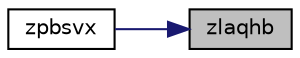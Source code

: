 digraph "zlaqhb"
{
 // LATEX_PDF_SIZE
  edge [fontname="Helvetica",fontsize="10",labelfontname="Helvetica",labelfontsize="10"];
  node [fontname="Helvetica",fontsize="10",shape=record];
  rankdir="RL";
  Node1 [label="zlaqhb",height=0.2,width=0.4,color="black", fillcolor="grey75", style="filled", fontcolor="black",tooltip="ZLAQHB scales a Hermitian band matrix, using scaling factors computed by cpbequ."];
  Node1 -> Node2 [dir="back",color="midnightblue",fontsize="10",style="solid",fontname="Helvetica"];
  Node2 [label="zpbsvx",height=0.2,width=0.4,color="black", fillcolor="white", style="filled",URL="$zpbsvx_8f.html#a1eea80871f54b76db1b3af3a7ffd10fe",tooltip="ZPBSVX computes the solution to system of linear equations A * X = B for OTHER matrices"];
}
